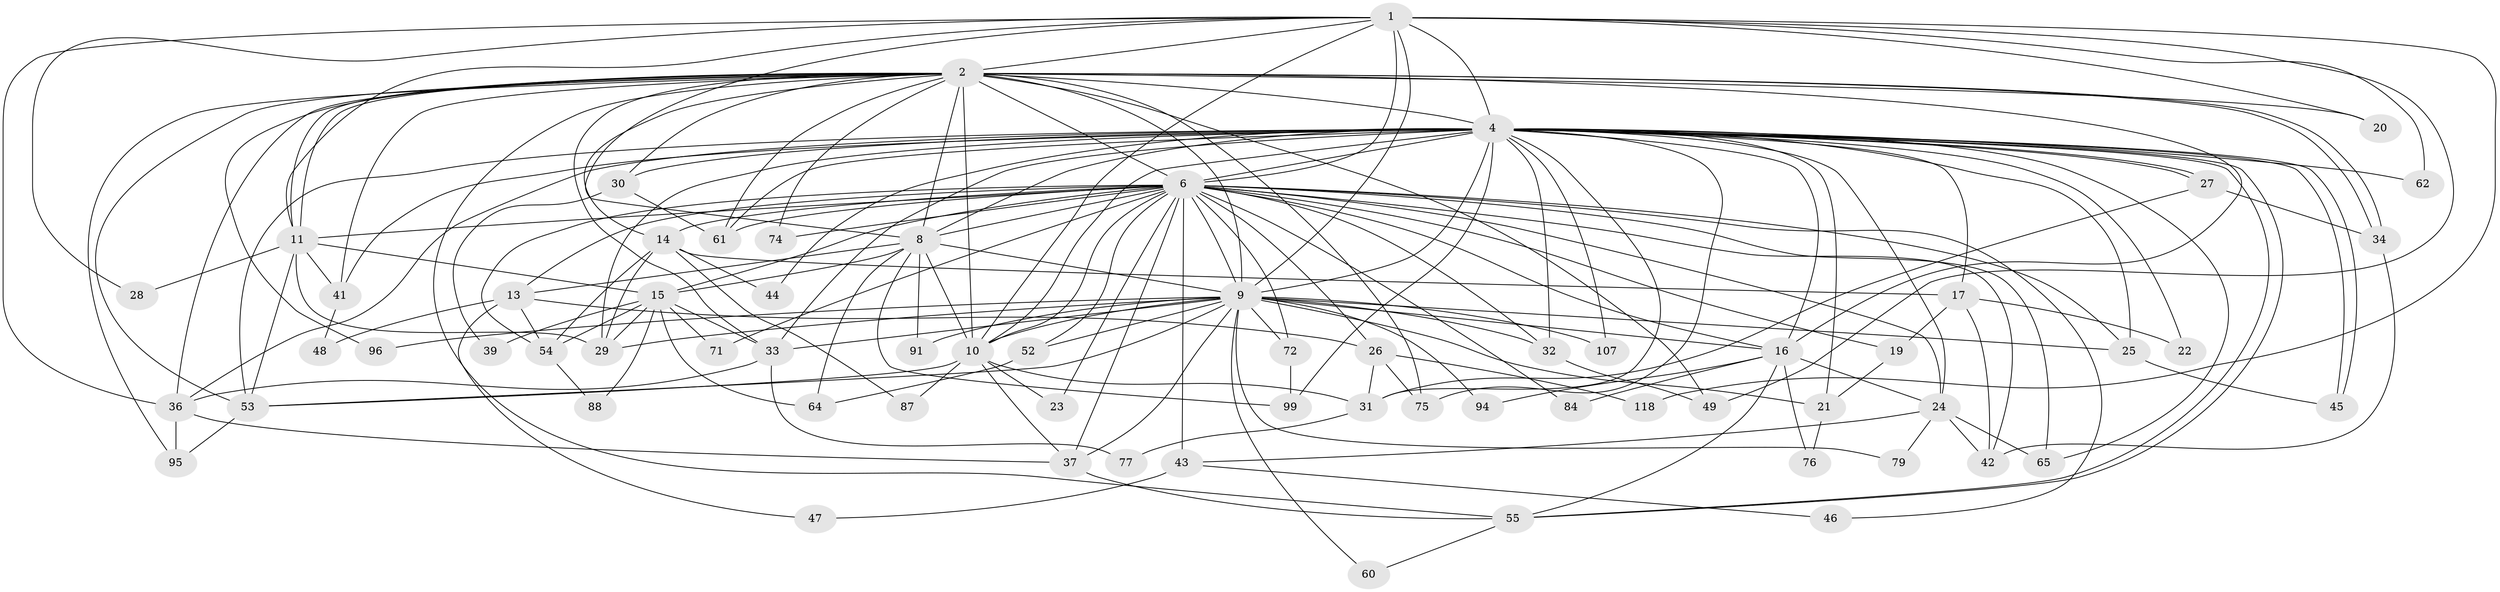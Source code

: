 // original degree distribution, {18: 0.007407407407407408, 29: 0.007407407407407408, 16: 0.014814814814814815, 31: 0.007407407407407408, 22: 0.007407407407407408, 12: 0.007407407407407408, 30: 0.007407407407407408, 17: 0.007407407407407408, 26: 0.007407407407407408, 9: 0.014814814814814815, 6: 0.044444444444444446, 8: 0.007407407407407408, 11: 0.007407407407407408, 5: 0.044444444444444446, 3: 0.16296296296296298, 2: 0.5333333333333333, 4: 0.1111111111111111}
// Generated by graph-tools (version 1.1) at 2025/13/03/09/25 04:13:41]
// undirected, 67 vertices, 182 edges
graph export_dot {
graph [start="1"]
  node [color=gray90,style=filled];
  1;
  2 [super="+40+119+124+12+81+68+89+102+67+116+3+98"];
  4 [super="+5+85+38+113+122"];
  6 [super="+66+7"];
  8 [super="+110"];
  9;
  10;
  11 [super="+58+130+51"];
  13;
  14;
  15;
  16 [super="+83+93"];
  17;
  19;
  20;
  21;
  22 [super="+111"];
  23;
  24 [super="+35"];
  25;
  26;
  27;
  28;
  29 [super="+120+100"];
  30;
  31 [super="+50+101"];
  32;
  33 [super="+134"];
  34 [super="+115"];
  36 [super="+109+63"];
  37 [super="+135"];
  39;
  41;
  42 [super="+97"];
  43;
  44;
  45 [super="+73"];
  46;
  47;
  48;
  49 [super="+57"];
  52 [super="+78"];
  53 [super="+80"];
  54 [super="+105+56"];
  55 [super="+108+69"];
  60;
  61 [super="+86"];
  62;
  64;
  65 [super="+106+82"];
  71;
  72;
  74;
  75 [super="+103"];
  76;
  77;
  79;
  84;
  87;
  88;
  91;
  94;
  95 [super="+133"];
  96;
  99 [super="+125"];
  107;
  118;
  1 -- 2 [weight=3];
  1 -- 4 [weight=3];
  1 -- 6 [weight=2];
  1 -- 8;
  1 -- 9;
  1 -- 10;
  1 -- 20;
  1 -- 28;
  1 -- 62;
  1 -- 118;
  1 -- 11;
  1 -- 36;
  1 -- 49;
  2 -- 4 [weight=7];
  2 -- 6 [weight=4];
  2 -- 8 [weight=5];
  2 -- 9 [weight=3];
  2 -- 10 [weight=4];
  2 -- 11;
  2 -- 11;
  2 -- 14 [weight=2];
  2 -- 20;
  2 -- 34;
  2 -- 34;
  2 -- 61;
  2 -- 33;
  2 -- 96;
  2 -- 36 [weight=2];
  2 -- 41;
  2 -- 74;
  2 -- 30;
  2 -- 95;
  2 -- 75;
  2 -- 53;
  2 -- 16;
  2 -- 49;
  2 -- 55;
  4 -- 6 [weight=4];
  4 -- 8 [weight=2];
  4 -- 9 [weight=2];
  4 -- 10 [weight=2];
  4 -- 16;
  4 -- 17;
  4 -- 27;
  4 -- 27;
  4 -- 29;
  4 -- 30;
  4 -- 33;
  4 -- 41;
  4 -- 45;
  4 -- 45;
  4 -- 55;
  4 -- 55;
  4 -- 61;
  4 -- 62;
  4 -- 65 [weight=2];
  4 -- 75;
  4 -- 22 [weight=3];
  4 -- 24;
  4 -- 31;
  4 -- 32;
  4 -- 99;
  4 -- 44;
  4 -- 21;
  4 -- 36;
  4 -- 107;
  4 -- 25;
  4 -- 53;
  6 -- 8 [weight=2];
  6 -- 9 [weight=2];
  6 -- 10 [weight=2];
  6 -- 24 [weight=2];
  6 -- 84;
  6 -- 42;
  6 -- 71;
  6 -- 11 [weight=2];
  6 -- 72;
  6 -- 13;
  6 -- 14;
  6 -- 15 [weight=2];
  6 -- 74;
  6 -- 19;
  6 -- 23;
  6 -- 25;
  6 -- 26;
  6 -- 32;
  6 -- 43;
  6 -- 46;
  6 -- 52;
  6 -- 54;
  6 -- 61;
  6 -- 65;
  6 -- 37;
  6 -- 16;
  8 -- 9;
  8 -- 10;
  8 -- 13;
  8 -- 64;
  8 -- 91;
  8 -- 99;
  8 -- 15;
  9 -- 10;
  9 -- 21;
  9 -- 25;
  9 -- 32;
  9 -- 37;
  9 -- 52;
  9 -- 53;
  9 -- 60;
  9 -- 72;
  9 -- 79;
  9 -- 91;
  9 -- 94;
  9 -- 96;
  9 -- 107;
  9 -- 33;
  9 -- 29;
  9 -- 16;
  10 -- 23;
  10 -- 37;
  10 -- 53;
  10 -- 87;
  10 -- 31;
  11 -- 15;
  11 -- 28;
  11 -- 41;
  11 -- 53;
  11 -- 29;
  13 -- 26;
  13 -- 47;
  13 -- 48;
  13 -- 54;
  14 -- 17;
  14 -- 29;
  14 -- 44;
  14 -- 87;
  14 -- 54;
  15 -- 33;
  15 -- 39;
  15 -- 54;
  15 -- 64;
  15 -- 71;
  15 -- 88;
  15 -- 29;
  16 -- 24;
  16 -- 76;
  16 -- 84;
  16 -- 94;
  16 -- 55;
  17 -- 19;
  17 -- 22;
  17 -- 42;
  19 -- 21;
  21 -- 76;
  24 -- 79;
  24 -- 65;
  24 -- 43;
  24 -- 42;
  25 -- 45;
  26 -- 75;
  26 -- 118;
  26 -- 31;
  27 -- 31;
  27 -- 34;
  30 -- 39;
  30 -- 61;
  31 -- 77;
  32 -- 49;
  33 -- 36;
  33 -- 77;
  34 -- 42;
  36 -- 95;
  36 -- 37;
  37 -- 55;
  41 -- 48;
  43 -- 46;
  43 -- 47;
  52 -- 64;
  53 -- 95;
  54 -- 88;
  55 -- 60;
  72 -- 99;
}
